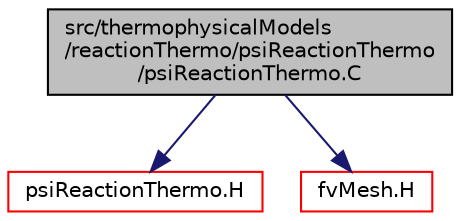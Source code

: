 digraph "src/thermophysicalModels/reactionThermo/psiReactionThermo/psiReactionThermo.C"
{
  bgcolor="transparent";
  edge [fontname="Helvetica",fontsize="10",labelfontname="Helvetica",labelfontsize="10"];
  node [fontname="Helvetica",fontsize="10",shape=record];
  Node0 [label="src/thermophysicalModels\l/reactionThermo/psiReactionThermo\l/psiReactionThermo.C",height=0.2,width=0.4,color="black", fillcolor="grey75", style="filled", fontcolor="black"];
  Node0 -> Node1 [color="midnightblue",fontsize="10",style="solid",fontname="Helvetica"];
  Node1 [label="psiReactionThermo.H",height=0.2,width=0.4,color="red",URL="$a16679.html"];
  Node0 -> Node190 [color="midnightblue",fontsize="10",style="solid",fontname="Helvetica"];
  Node190 [label="fvMesh.H",height=0.2,width=0.4,color="red",URL="$a03719.html"];
}
